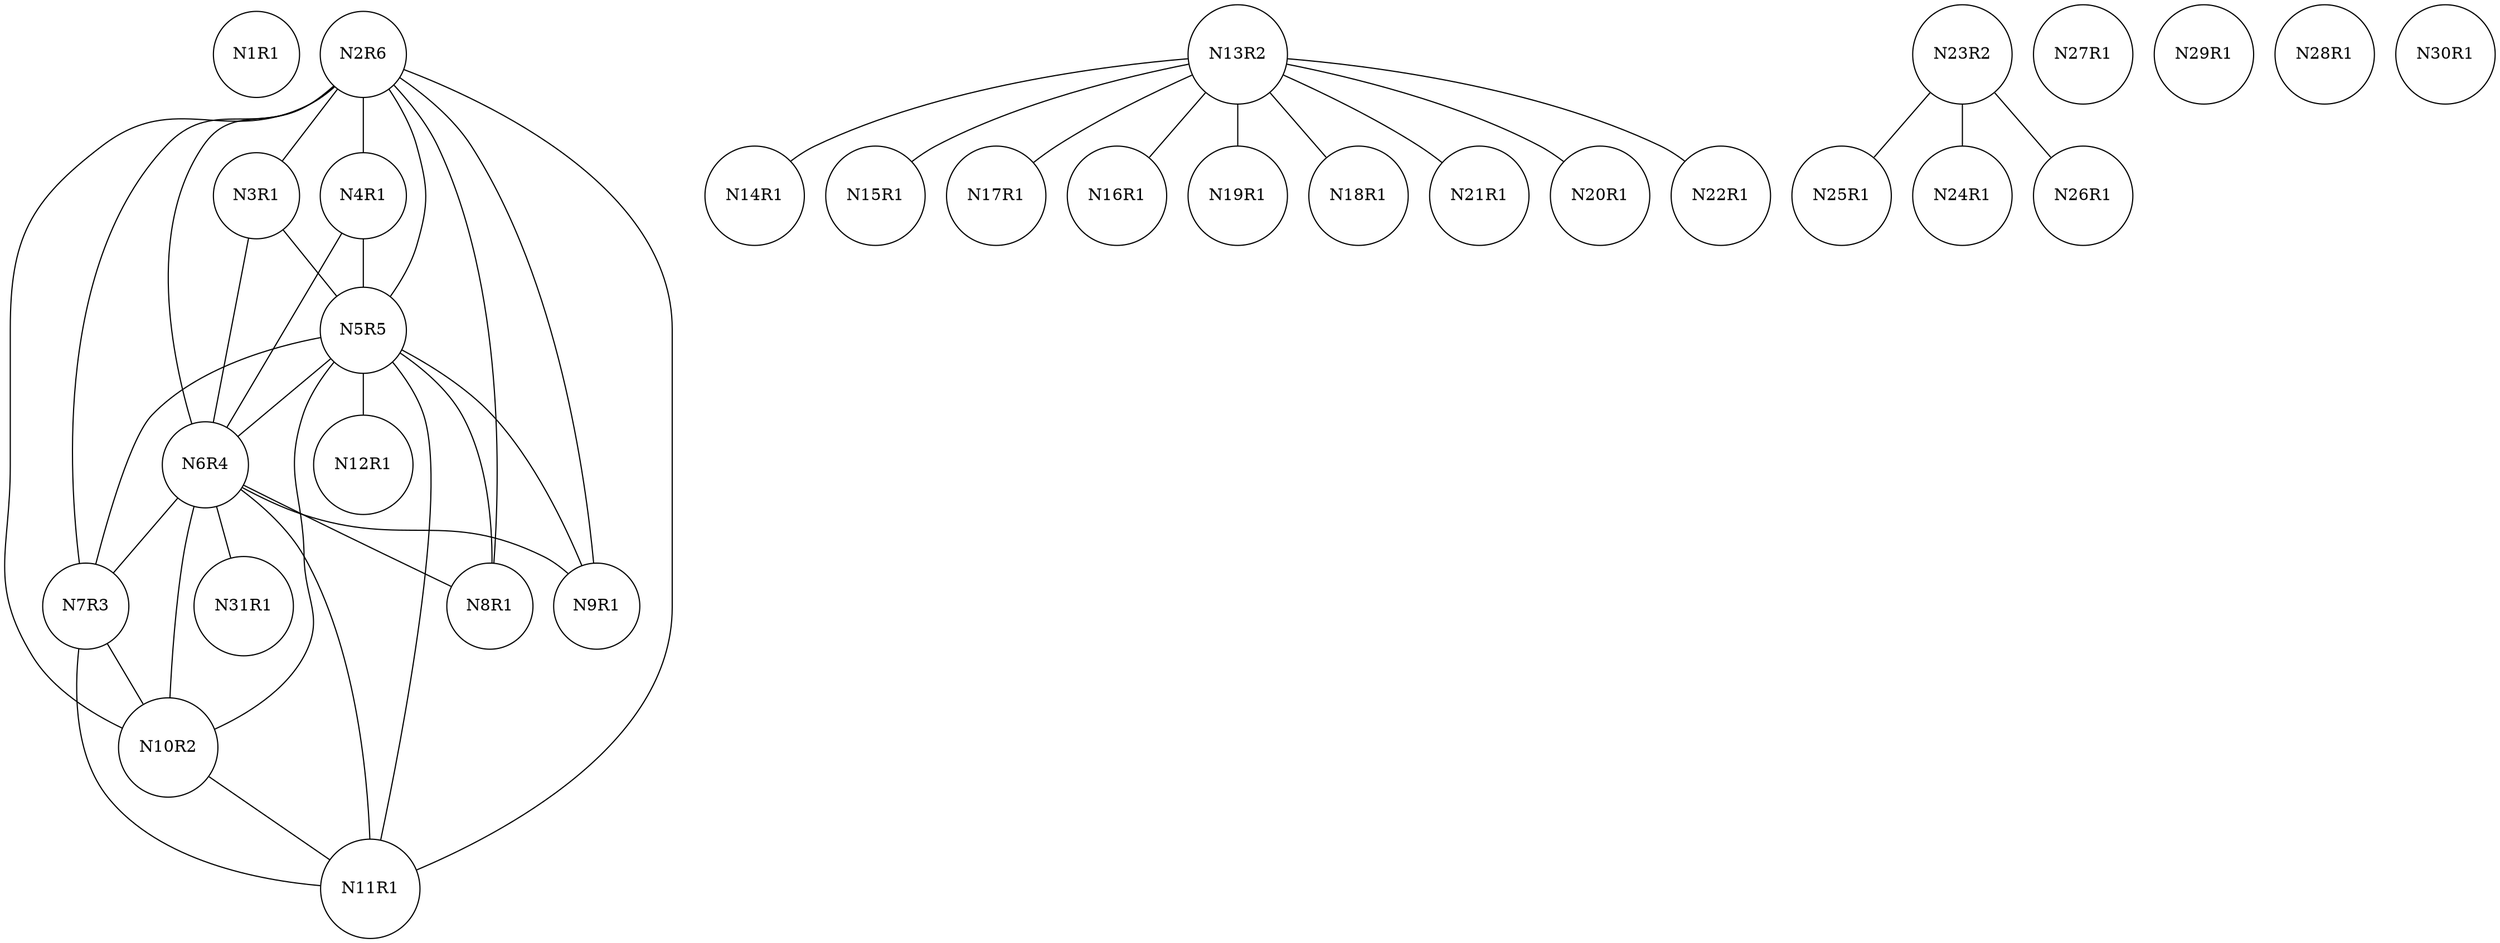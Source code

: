 graph ig {
    node [shape = circle];
    N1R1;
    N2R6;
    N3R1;
    N4R1;
    N5R5;
    N6R4;
    N7R3;
    N8R1;
    N9R1;
    N10R2;
    N11R1;
    N12R1;
    N13R2;
    N14R1;
    N15R1;
    N17R1;
    N16R1;
    N19R1;
    N18R1;
    N21R1;
    N20R1;
    N23R2;
    N22R1;
    N25R1;
    N24R1;
    N27R1;
    N26R1;
    N29R1;
    N28R1;
    N31R1;
    N30R1;
    N2R6 -- N5R5;
    N2R6 -- N6R4;
    N2R6 -- N11R1;
    N2R6 -- N10R2;
    N2R6 -- N7R3;
    N2R6 -- N9R1;
    N2R6 -- N8R1;
    N2R6 -- N4R1;
    N2R6 -- N3R1;
    N3R1 -- N6R4;
    N3R1 -- N5R5;
    N4R1 -- N6R4;
    N4R1 -- N5R5;
    N5R5 -- N9R1;
    N5R5 -- N8R1;
    N5R5 -- N6R4;
    N5R5 -- N11R1;
    N5R5 -- N10R2;
    N5R5 -- N7R3;
    N5R5 -- N12R1;
    N6R4 -- N7R3;
    N6R4 -- N9R1;
    N6R4 -- N8R1;
    N6R4 -- N31R1;
    N6R4 -- N11R1;
    N6R4 -- N10R2;
    N7R3 -- N11R1;
    N7R3 -- N10R2;
    N10R2 -- N11R1;
    N13R2 -- N20R1;
    N13R2 -- N19R1;
    N13R2 -- N18R1;
    N13R2 -- N17R1;
    N13R2 -- N16R1;
    N13R2 -- N22R1;
    N13R2 -- N21R1;
    N13R2 -- N15R1;
    N13R2 -- N14R1;
    N23R2 -- N26R1;
    N23R2 -- N25R1;
    N23R2 -- N24R1;
}

